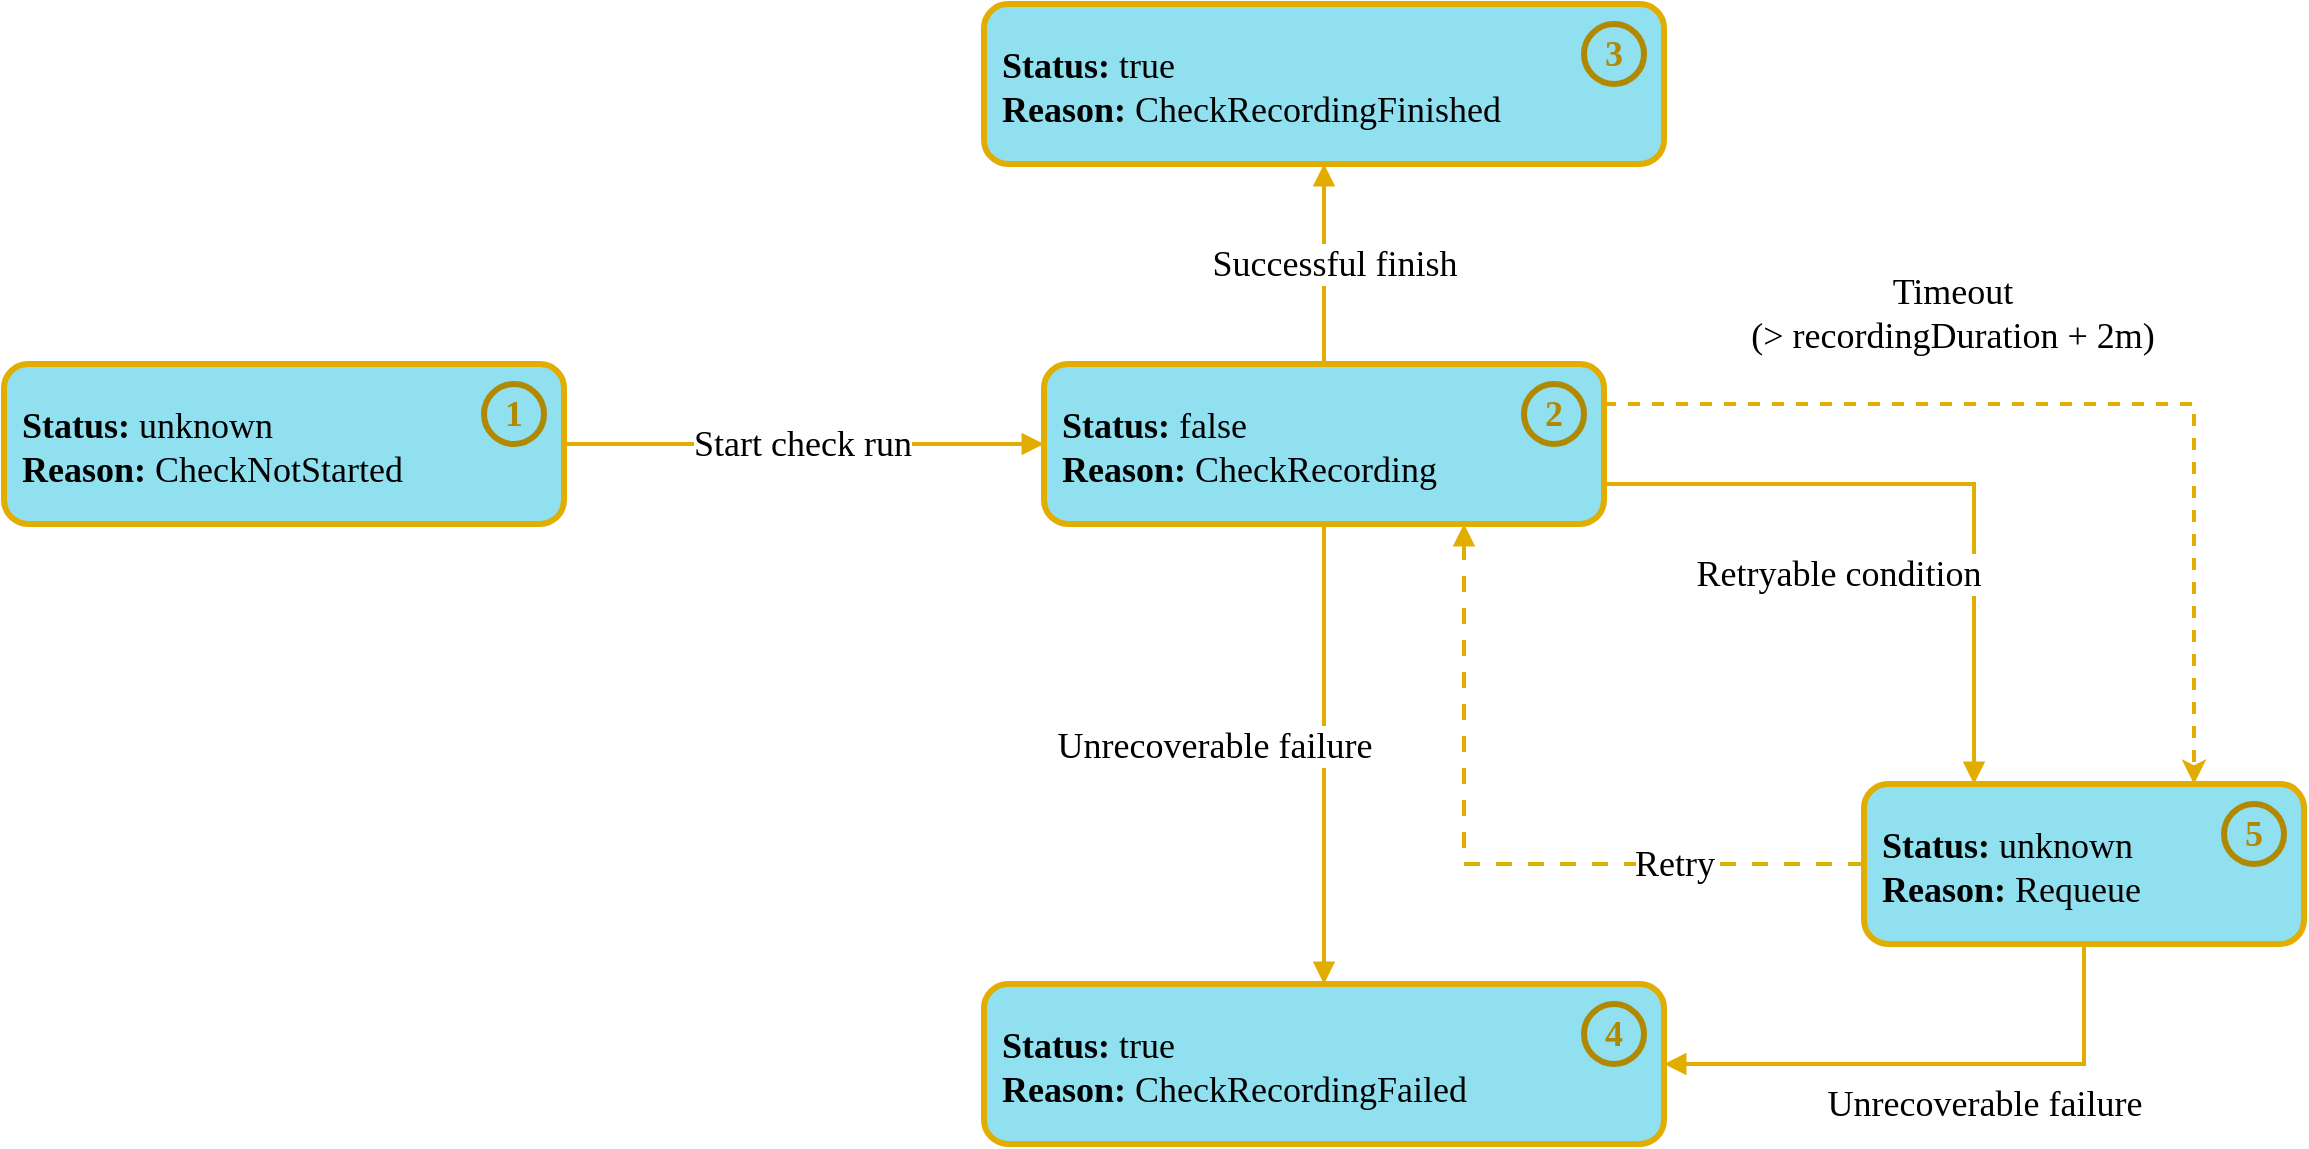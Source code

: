 <mxfile version="28.0.6">
  <diagram id="stateDiagram" name="State Diagram">
    <mxGraphModel dx="1425" dy="828" grid="1" gridSize="10" guides="1" tooltips="1" connect="1" arrows="1" fold="1" page="1" pageScale="1" pageWidth="1169" pageHeight="827" math="0" shadow="0">
      <root>
        <mxCell id="0" />
        <mxCell id="1" parent="0" />
        <mxCell id="S0" value="&lt;b&gt;Status:&lt;/b&gt; unknown &lt;br&gt;&lt;b&gt;Reason:&lt;/b&gt; CheckNotStarted" style="rounded=1;whiteSpace=wrap;html=1;fontSize=18;strokeWidth=3;align=left;spacingLeft=7;strokeColor=#E1AD01;fillColor=#90E0EF;fontFamily=Roboto Mono;verticalAlign=middle;spacingTop=3;" parent="1" vertex="1">
          <mxGeometry x="10" y="210" width="280" height="80" as="geometry" />
        </mxCell>
        <mxCell id="_hgvd5b1KVoJQqldMA3h-1" value="Timeout &lt;br&gt;(&amp;gt; recordingDuration + 2m)" style="edgeStyle=orthogonalEdgeStyle;rounded=0;orthogonalLoop=1;jettySize=auto;html=1;exitX=1;exitY=0.25;exitDx=0;exitDy=0;entryX=0.75;entryY=0;entryDx=0;entryDy=0;dashed=1;fontSize=18;strokeWidth=2;align=center;spacingLeft=10;strokeColor=#E1AD01;fontFamily=Roboto Mono;" parent="1" source="S1" target="S2" edge="1">
          <mxGeometry x="-0.304" y="45" relative="1" as="geometry">
            <mxPoint as="offset" />
          </mxGeometry>
        </mxCell>
        <mxCell id="S1" value="&lt;b&gt;Status:&lt;/b&gt; false &lt;br&gt;&lt;b&gt;Reason:&lt;/b&gt; CheckRecording" style="rounded=1;whiteSpace=wrap;html=1;fontSize=18;strokeWidth=3;align=left;spacingLeft=7;strokeColor=#E1AD01;fillColor=#90E0EF;fontFamily=Roboto Mono;verticalAlign=middle;spacingTop=3;" parent="1" vertex="1">
          <mxGeometry x="530" y="210" width="280" height="80" as="geometry" />
        </mxCell>
        <mxCell id="S2" value="&lt;b&gt;Status:&lt;/b&gt; unknown&lt;br&gt;&lt;b&gt;Reason:&lt;/b&gt; Requeue" style="rounded=1;whiteSpace=wrap;html=1;fontSize=18;strokeWidth=3;align=left;spacingLeft=7;strokeColor=#E1AD01;fillColor=#90E0EF;fontFamily=Roboto Mono;verticalAlign=middle;spacingTop=3;" parent="1" vertex="1">
          <mxGeometry x="940" y="420" width="220" height="80" as="geometry" />
        </mxCell>
        <mxCell id="S3" value="&lt;b&gt;Status:&lt;/b&gt; true&lt;br&gt;&lt;b&gt;Reason:&lt;/b&gt; CheckRecordingFinished" style="rounded=1;whiteSpace=wrap;html=1;fontSize=18;strokeWidth=3;align=left;spacingLeft=7;strokeColor=#E1AD01;fillColor=#90E0EF;fontFamily=Roboto Mono;verticalAlign=middle;spacingTop=3;" parent="1" vertex="1">
          <mxGeometry x="500" y="30" width="340" height="80" as="geometry" />
        </mxCell>
        <mxCell id="S4" value="&lt;b&gt;Status:&lt;/b&gt; true&lt;br&gt;&lt;b&gt;Reason:&lt;/b&gt; CheckRecordingFailed" style="rounded=1;whiteSpace=wrap;html=1;fontSize=18;strokeWidth=3;align=left;spacingLeft=7;strokeColor=#E1AD01;fillColor=#90E0EF;fontFamily=Roboto Mono;verticalAlign=middle;spacingTop=3;" parent="1" vertex="1">
          <mxGeometry x="500" y="520" width="340" height="80" as="geometry" />
        </mxCell>
        <mxCell id="e1" value="Start check run" style="endArrow=block;html=1;rounded=0;fontSize=18;strokeWidth=2;align=center;spacingLeft=10;strokeColor=#E1AD01;fontFamily=Roboto Mono;" parent="1" source="S0" target="S1" edge="1">
          <mxGeometry x="-0.048" relative="1" as="geometry">
            <mxPoint as="offset" />
          </mxGeometry>
        </mxCell>
        <mxCell id="e2" value="Successful finish" style="endArrow=block;html=1;rounded=0;fontSize=18;strokeWidth=2;align=center;spacingLeft=10;strokeColor=#E1AD01;fontFamily=Roboto Mono;" parent="1" source="S1" target="S3" edge="1">
          <mxGeometry relative="1" as="geometry" />
        </mxCell>
        <mxCell id="e3" value="Unrecoverable failure" style="endArrow=block;html=1;rounded=0;fontSize=18;strokeWidth=2;align=center;spacingLeft=10;entryX=0.5;entryY=0;entryDx=0;entryDy=0;strokeColor=#E1AD01;fontFamily=Roboto Mono;" parent="1" source="S1" target="S4" edge="1">
          <mxGeometry x="-0.04" y="-60" relative="1" as="geometry">
            <mxPoint x="480" y="690" as="targetPoint" />
            <mxPoint as="offset" />
          </mxGeometry>
        </mxCell>
        <mxCell id="e4" value="Retryable condition" style="endArrow=block;html=1;rounded=0;entryX=0.25;entryY=0;entryDx=0;entryDy=0;exitX=1;exitY=0.75;exitDx=0;exitDy=0;fontSize=18;strokeWidth=2;align=center;spacingLeft=10;strokeColor=#E1AD01;fontFamily=Roboto Mono;" parent="1" source="S1" target="S2" edge="1">
          <mxGeometry x="-0.333" y="-45" relative="1" as="geometry">
            <Array as="points">
              <mxPoint x="995" y="270" />
            </Array>
            <mxPoint as="offset" />
          </mxGeometry>
        </mxCell>
        <mxCell id="e6" value="Unrecoverable failure" style="endArrow=block;html=1;rounded=0;fontSize=18;strokeWidth=2;align=center;spacingLeft=10;entryX=1;entryY=0.5;entryDx=0;entryDy=0;exitX=0.5;exitY=1;exitDx=0;exitDy=0;strokeColor=#E1AD01;fontFamily=Roboto Mono;" parent="1" source="S2" target="S4" edge="1">
          <mxGeometry x="-0.143" y="20" relative="1" as="geometry">
            <mxPoint x="550" y="699.429" as="targetPoint" />
            <Array as="points">
              <mxPoint x="1050" y="560" />
            </Array>
            <mxPoint as="offset" />
          </mxGeometry>
        </mxCell>
        <mxCell id="e5_dashed" value="Retry" style="endArrow=block;html=1;rounded=0;dashed=1;dashPattern=4 4;entryX=0.75;entryY=1;entryDx=0;entryDy=0;fontSize=18;strokeWidth=2;align=center;spacingLeft=10;strokeColor=#E1AD01;fontFamily=Roboto Mono;" parent="1" source="S2" target="S1" edge="1">
          <mxGeometry x="-0.457" relative="1" as="geometry">
            <Array as="points">
              <mxPoint x="740" y="460" />
            </Array>
            <mxPoint as="offset" />
          </mxGeometry>
        </mxCell>
        <mxCell id="TBO9qtadB3PGoPaVG6jK-1" value="1" style="ellipse;whiteSpace=wrap;html=1;aspect=fixed;fontSize=18;horizontal=1;fontFamily=Roboto Mono;fillColor=none;strokeWidth=3;strokeColor=#B18801;fontStyle=1;fontColor=#B18801;" vertex="1" parent="1">
          <mxGeometry x="250" y="220" width="30" height="30" as="geometry" />
        </mxCell>
        <mxCell id="TBO9qtadB3PGoPaVG6jK-2" value="2" style="ellipse;whiteSpace=wrap;html=1;aspect=fixed;fontSize=18;horizontal=1;fontFamily=Roboto Mono;fillColor=none;strokeWidth=3;strokeColor=#B18801;fontStyle=1;fontColor=#B18801;" vertex="1" parent="1">
          <mxGeometry x="770" y="220" width="30" height="30" as="geometry" />
        </mxCell>
        <mxCell id="TBO9qtadB3PGoPaVG6jK-3" value="3" style="ellipse;whiteSpace=wrap;html=1;aspect=fixed;fontSize=18;horizontal=1;fontFamily=Roboto Mono;fillColor=none;strokeWidth=3;strokeColor=#B18801;fontStyle=1;fontColor=#B18801;" vertex="1" parent="1">
          <mxGeometry x="800" y="40" width="30" height="30" as="geometry" />
        </mxCell>
        <mxCell id="TBO9qtadB3PGoPaVG6jK-4" value="4" style="ellipse;whiteSpace=wrap;html=1;aspect=fixed;fontSize=18;horizontal=1;fontFamily=Roboto Mono;fillColor=none;strokeWidth=3;strokeColor=#B18801;fontStyle=1;fontColor=#B18801;" vertex="1" parent="1">
          <mxGeometry x="800" y="530" width="30" height="30" as="geometry" />
        </mxCell>
        <mxCell id="TBO9qtadB3PGoPaVG6jK-5" value="5" style="ellipse;whiteSpace=wrap;html=1;aspect=fixed;fontSize=18;horizontal=1;fontFamily=Roboto Mono;fillColor=none;strokeWidth=3;strokeColor=#B18801;fontStyle=1;fontColor=#B18801;" vertex="1" parent="1">
          <mxGeometry x="1120" y="430" width="30" height="30" as="geometry" />
        </mxCell>
      </root>
    </mxGraphModel>
  </diagram>
</mxfile>

